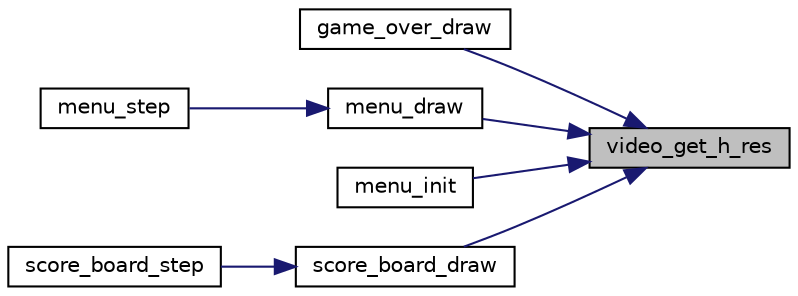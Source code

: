 digraph "video_get_h_res"
{
 // LATEX_PDF_SIZE
  edge [fontname="Helvetica",fontsize="10",labelfontname="Helvetica",labelfontsize="10"];
  node [fontname="Helvetica",fontsize="10",shape=record];
  rankdir="RL";
  Node1 [label="video_get_h_res",height=0.2,width=0.4,color="black", fillcolor="grey75", style="filled", fontcolor="black",tooltip="Get the horizontal resolution of the screen."];
  Node1 -> Node2 [dir="back",color="midnightblue",fontsize="10",style="solid",fontname="Helvetica"];
  Node2 [label="game_over_draw",height=0.2,width=0.4,color="black", fillcolor="white", style="filled",URL="$group__state.html#gaf42f0526a8eabb241951f832af0afb3f",tooltip="Draw the game over state."];
  Node1 -> Node3 [dir="back",color="midnightblue",fontsize="10",style="solid",fontname="Helvetica"];
  Node3 [label="menu_draw",height=0.2,width=0.4,color="black", fillcolor="white", style="filled",URL="$group__state.html#gad9ca45d311aa34fff8adbde51c3f4c02",tooltip="Draws the menu to the screen."];
  Node3 -> Node4 [dir="back",color="midnightblue",fontsize="10",style="solid",fontname="Helvetica"];
  Node4 [label="menu_step",height=0.2,width=0.4,color="black", fillcolor="white", style="filled",URL="$group__state.html#ga1553739d257efdaeabc3d59f141ffbd9",tooltip="Handles events and draws the menu."];
  Node1 -> Node5 [dir="back",color="midnightblue",fontsize="10",style="solid",fontname="Helvetica"];
  Node5 [label="menu_init",height=0.2,width=0.4,color="black", fillcolor="white", style="filled",URL="$group__state.html#ga825deebad1aa530657673fb8a95a2565",tooltip="Starts up the menu state. There's no need to manually call this function, as it is used after the fir..."];
  Node1 -> Node6 [dir="back",color="midnightblue",fontsize="10",style="solid",fontname="Helvetica"];
  Node6 [label="score_board_draw",height=0.2,width=0.4,color="black", fillcolor="white", style="filled",URL="$group__state.html#gafe59e043d95ec0c4562fe0c18e1c77c6",tooltip="Draw score board state."];
  Node6 -> Node7 [dir="back",color="midnightblue",fontsize="10",style="solid",fontname="Helvetica"];
  Node7 [label="score_board_step",height=0.2,width=0.4,color="black", fillcolor="white", style="filled",URL="$group__state.html#ga80d7aa6764eb1fb3072a73ef71b76a16",tooltip="Handles events and draws leaderboard."];
}
